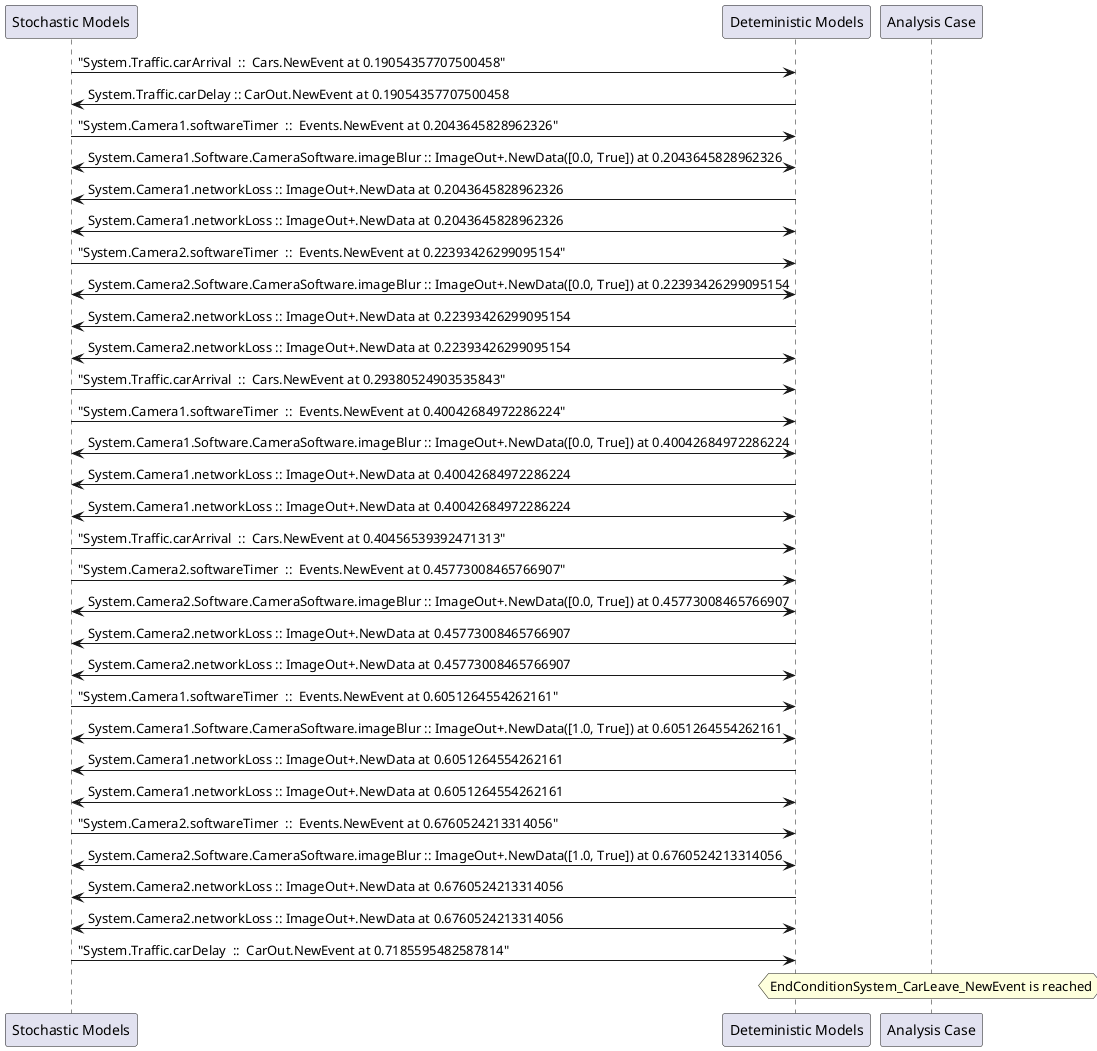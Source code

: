 
	@startuml
	participant "Stochastic Models" as stochmodel
	participant "Deteministic Models" as detmodel
	participant "Analysis Case" as analysis
	{15355_stop} stochmodel -> detmodel : "System.Traffic.carArrival  ::  Cars.NewEvent at 0.19054357707500458"
{15365_start} detmodel -> stochmodel : System.Traffic.carDelay :: CarOut.NewEvent at 0.19054357707500458
{15325_stop} stochmodel -> detmodel : "System.Camera1.softwareTimer  ::  Events.NewEvent at 0.2043645828962326"
detmodel <-> stochmodel : System.Camera1.Software.CameraSoftware.imageBlur :: ImageOut+.NewData([0.0, True]) at 0.2043645828962326
detmodel -> stochmodel : System.Camera1.networkLoss :: ImageOut+.NewData at 0.2043645828962326
detmodel <-> stochmodel : System.Camera1.networkLoss :: ImageOut+.NewData at 0.2043645828962326
{15340_stop} stochmodel -> detmodel : "System.Camera2.softwareTimer  ::  Events.NewEvent at 0.22393426299095154"
detmodel <-> stochmodel : System.Camera2.Software.CameraSoftware.imageBlur :: ImageOut+.NewData([0.0, True]) at 0.22393426299095154
detmodel -> stochmodel : System.Camera2.networkLoss :: ImageOut+.NewData at 0.22393426299095154
detmodel <-> stochmodel : System.Camera2.networkLoss :: ImageOut+.NewData at 0.22393426299095154
{15356_stop} stochmodel -> detmodel : "System.Traffic.carArrival  ::  Cars.NewEvent at 0.29380524903535843"
{15326_stop} stochmodel -> detmodel : "System.Camera1.softwareTimer  ::  Events.NewEvent at 0.40042684972286224"
detmodel <-> stochmodel : System.Camera1.Software.CameraSoftware.imageBlur :: ImageOut+.NewData([0.0, True]) at 0.40042684972286224
detmodel -> stochmodel : System.Camera1.networkLoss :: ImageOut+.NewData at 0.40042684972286224
detmodel <-> stochmodel : System.Camera1.networkLoss :: ImageOut+.NewData at 0.40042684972286224
{15357_stop} stochmodel -> detmodel : "System.Traffic.carArrival  ::  Cars.NewEvent at 0.40456539392471313"
{15341_stop} stochmodel -> detmodel : "System.Camera2.softwareTimer  ::  Events.NewEvent at 0.45773008465766907"
detmodel <-> stochmodel : System.Camera2.Software.CameraSoftware.imageBlur :: ImageOut+.NewData([0.0, True]) at 0.45773008465766907
detmodel -> stochmodel : System.Camera2.networkLoss :: ImageOut+.NewData at 0.45773008465766907
detmodel <-> stochmodel : System.Camera2.networkLoss :: ImageOut+.NewData at 0.45773008465766907
{15327_stop} stochmodel -> detmodel : "System.Camera1.softwareTimer  ::  Events.NewEvent at 0.6051264554262161"
detmodel <-> stochmodel : System.Camera1.Software.CameraSoftware.imageBlur :: ImageOut+.NewData([1.0, True]) at 0.6051264554262161
detmodel -> stochmodel : System.Camera1.networkLoss :: ImageOut+.NewData at 0.6051264554262161
detmodel <-> stochmodel : System.Camera1.networkLoss :: ImageOut+.NewData at 0.6051264554262161
{15342_stop} stochmodel -> detmodel : "System.Camera2.softwareTimer  ::  Events.NewEvent at 0.6760524213314056"
detmodel <-> stochmodel : System.Camera2.Software.CameraSoftware.imageBlur :: ImageOut+.NewData([1.0, True]) at 0.6760524213314056
detmodel -> stochmodel : System.Camera2.networkLoss :: ImageOut+.NewData at 0.6760524213314056
detmodel <-> stochmodel : System.Camera2.networkLoss :: ImageOut+.NewData at 0.6760524213314056
{15365_stop} stochmodel -> detmodel : "System.Traffic.carDelay  ::  CarOut.NewEvent at 0.7185595482587814"
{15365_start} <-> {15365_stop} : delay
hnote over analysis 
EndConditionSystem_CarLeave_NewEvent is reached
endnote
@enduml